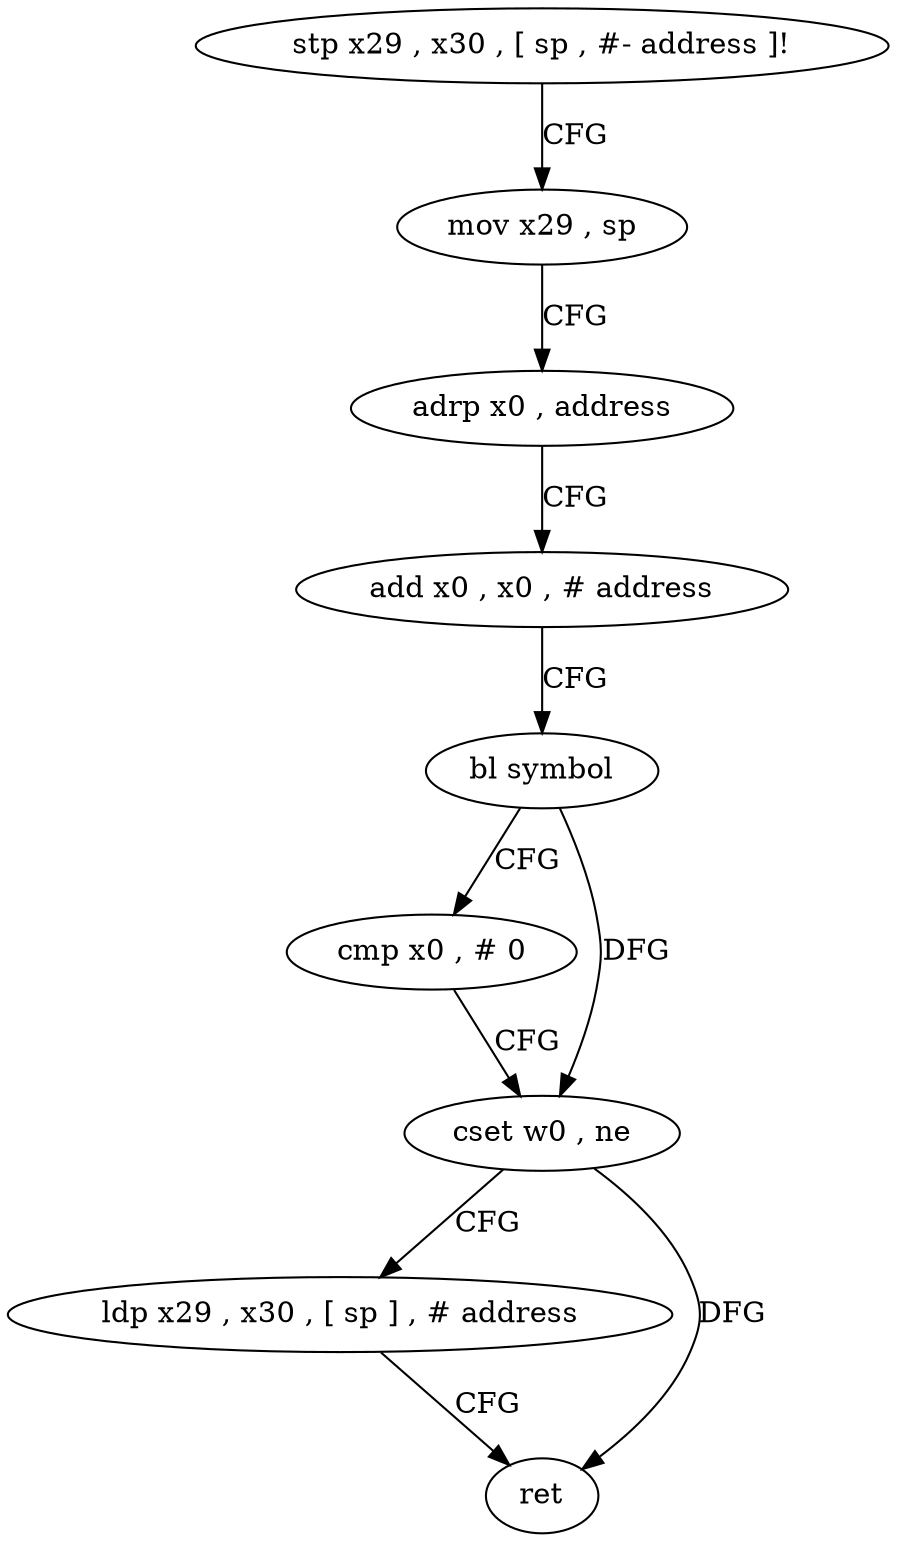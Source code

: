 digraph "func" {
"4260704" [label = "stp x29 , x30 , [ sp , #- address ]!" ]
"4260708" [label = "mov x29 , sp" ]
"4260712" [label = "adrp x0 , address" ]
"4260716" [label = "add x0 , x0 , # address" ]
"4260720" [label = "bl symbol" ]
"4260724" [label = "cmp x0 , # 0" ]
"4260728" [label = "cset w0 , ne" ]
"4260732" [label = "ldp x29 , x30 , [ sp ] , # address" ]
"4260736" [label = "ret" ]
"4260704" -> "4260708" [ label = "CFG" ]
"4260708" -> "4260712" [ label = "CFG" ]
"4260712" -> "4260716" [ label = "CFG" ]
"4260716" -> "4260720" [ label = "CFG" ]
"4260720" -> "4260724" [ label = "CFG" ]
"4260720" -> "4260728" [ label = "DFG" ]
"4260724" -> "4260728" [ label = "CFG" ]
"4260728" -> "4260732" [ label = "CFG" ]
"4260728" -> "4260736" [ label = "DFG" ]
"4260732" -> "4260736" [ label = "CFG" ]
}
